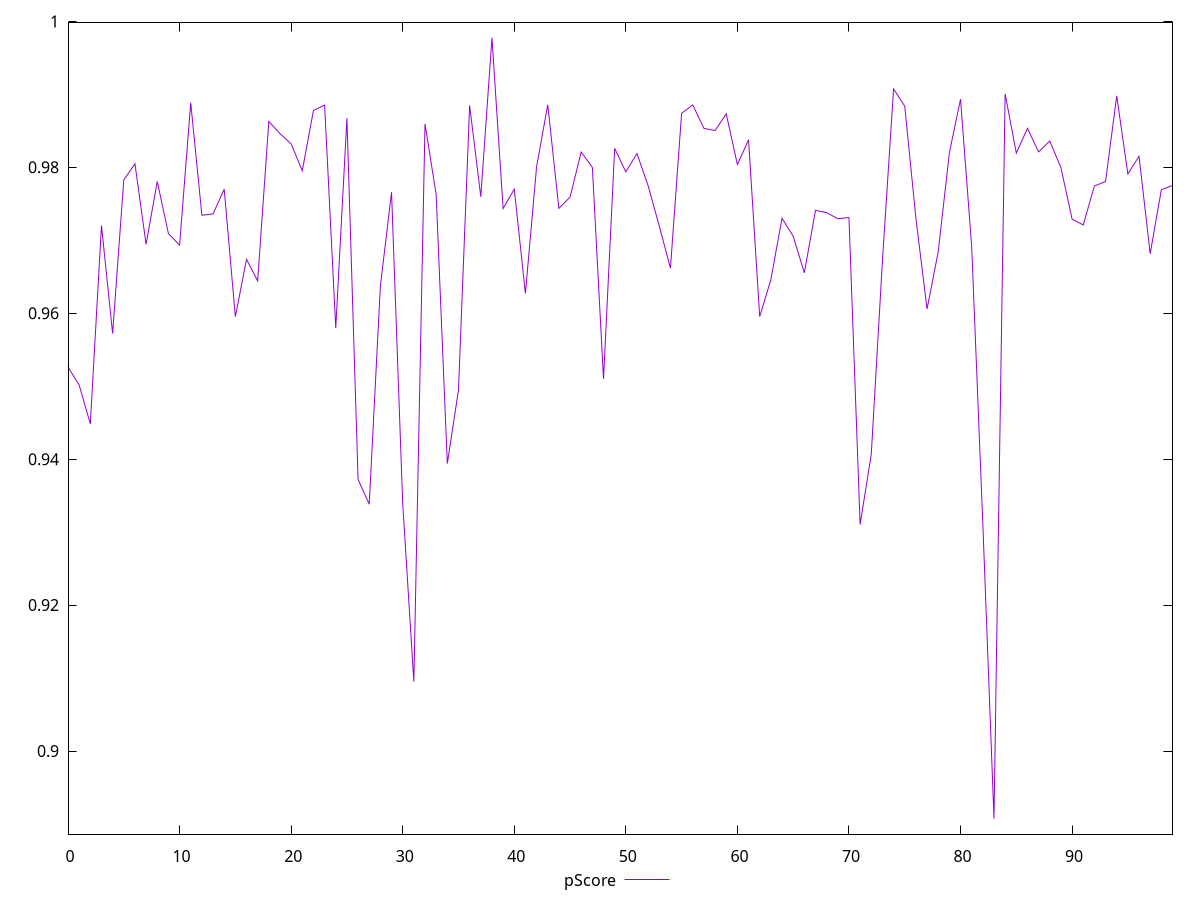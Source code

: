 reset

$pScore <<EOF
0 0.9526294441737946
1 0.9501637059451649
2 0.944837259919317
3 0.9720139519583091
4 0.9572183657209672
5 0.9782774008040369
6 0.9804815723447491
7 0.9694458990159923
8 0.9780607644473587
9 0.9709317608590715
10 0.9693296243117249
11 0.9888447524445234
12 0.9734318537253479
13 0.9736165986224479
14 0.9770032361066868
15 0.9595304786502448
16 0.9673881687735949
17 0.9644332361744945
18 0.9862828835979762
19 0.9846117338297588
20 0.9832170902305449
21 0.9795264386598093
22 0.9877994796625482
23 0.9885280141990629
24 0.9579805515682318
25 0.986725863229523
26 0.9372237052842185
27 0.9338354703320665
28 0.9637323833192278
29 0.976587508168197
30 0.9339352294727823
31 0.9095242386364559
32 0.9859470809374544
33 0.976264170472664
34 0.9393954879083561
35 0.9494804775997616
36 0.9884781629558854
37 0.9759602123252633
38 0.9977368925200338
39 0.9743456273201562
40 0.977022727310092
41 0.9627206760805846
42 0.9800720635000175
43 0.9885707611265515
44 0.9743788643529452
45 0.9759147744903655
46 0.982090074707092
47 0.9799965545142043
48 0.9509907727884701
49 0.9825876673644218
50 0.9793779607880512
51 0.9818874938370752
52 0.9774672556692696
53 0.9719408527883806
54 0.9661942640420724
55 0.9874101467520677
56 0.9885483110384825
57 0.9853399993064544
58 0.9850391367759117
59 0.9873234366078418
60 0.9803867351716784
61 0.9837689034755809
62 0.9595353293959739
63 0.964603711352175
64 0.9730192344488557
65 0.9705666761793604
66 0.9655313160797058
67 0.9741032541406114
68 0.9737886480581788
69 0.9729591627190632
70 0.9731208778731764
71 0.9310459403741902
72 0.9406902996123099
73 0.9671513985521094
74 0.9907533631752543
75 0.9883727934075675
76 0.9730124437561254
77 0.9605805262347937
78 0.9684154000419911
79 0.9819944161394293
80 0.9893369193053919
81 0.9691487739178514
82 0.9310984618055812
83 0.8907496904678422
84 0.9900577197252529
85 0.9819569341663132
86 0.9853436422068649
87 0.9821173057376206
88 0.9836071950718565
89 0.9799552398782991
90 0.9728918172588218
91 0.9721001279764683
92 0.9774467209851343
93 0.9780596017087628
94 0.9897932073787713
95 0.9790971318645061
96 0.9815119964394732
97 0.9681666320799482
98 0.9769279795884678
99 0.9775190733526005
EOF

set key outside below
set xrange [0:99]
set yrange [0.8886099464267985:0.9998766365610776]
set trange [0.8886099464267985:0.9998766365610776]
set terminal svg size 640, 500 enhanced background rgb 'white'
set output "reports/report_00028_2021-02-24T12-49-42.674Z/first-contentful-paint/samples/music/pScore/values.svg"

plot $pScore title "pScore" with line

reset
